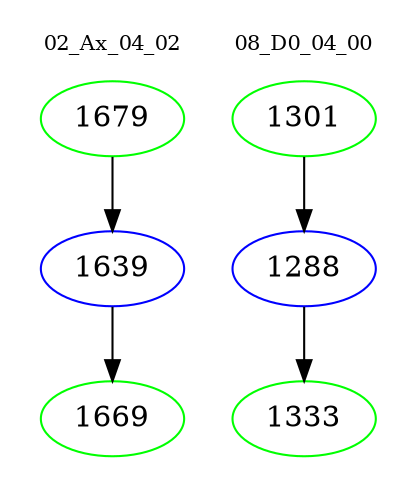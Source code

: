 digraph{
subgraph cluster_0 {
color = white
label = "02_Ax_04_02";
fontsize=10;
T0_1679 [label="1679", color="green"]
T0_1679 -> T0_1639 [color="black"]
T0_1639 [label="1639", color="blue"]
T0_1639 -> T0_1669 [color="black"]
T0_1669 [label="1669", color="green"]
}
subgraph cluster_1 {
color = white
label = "08_D0_04_00";
fontsize=10;
T1_1301 [label="1301", color="green"]
T1_1301 -> T1_1288 [color="black"]
T1_1288 [label="1288", color="blue"]
T1_1288 -> T1_1333 [color="black"]
T1_1333 [label="1333", color="green"]
}
}
